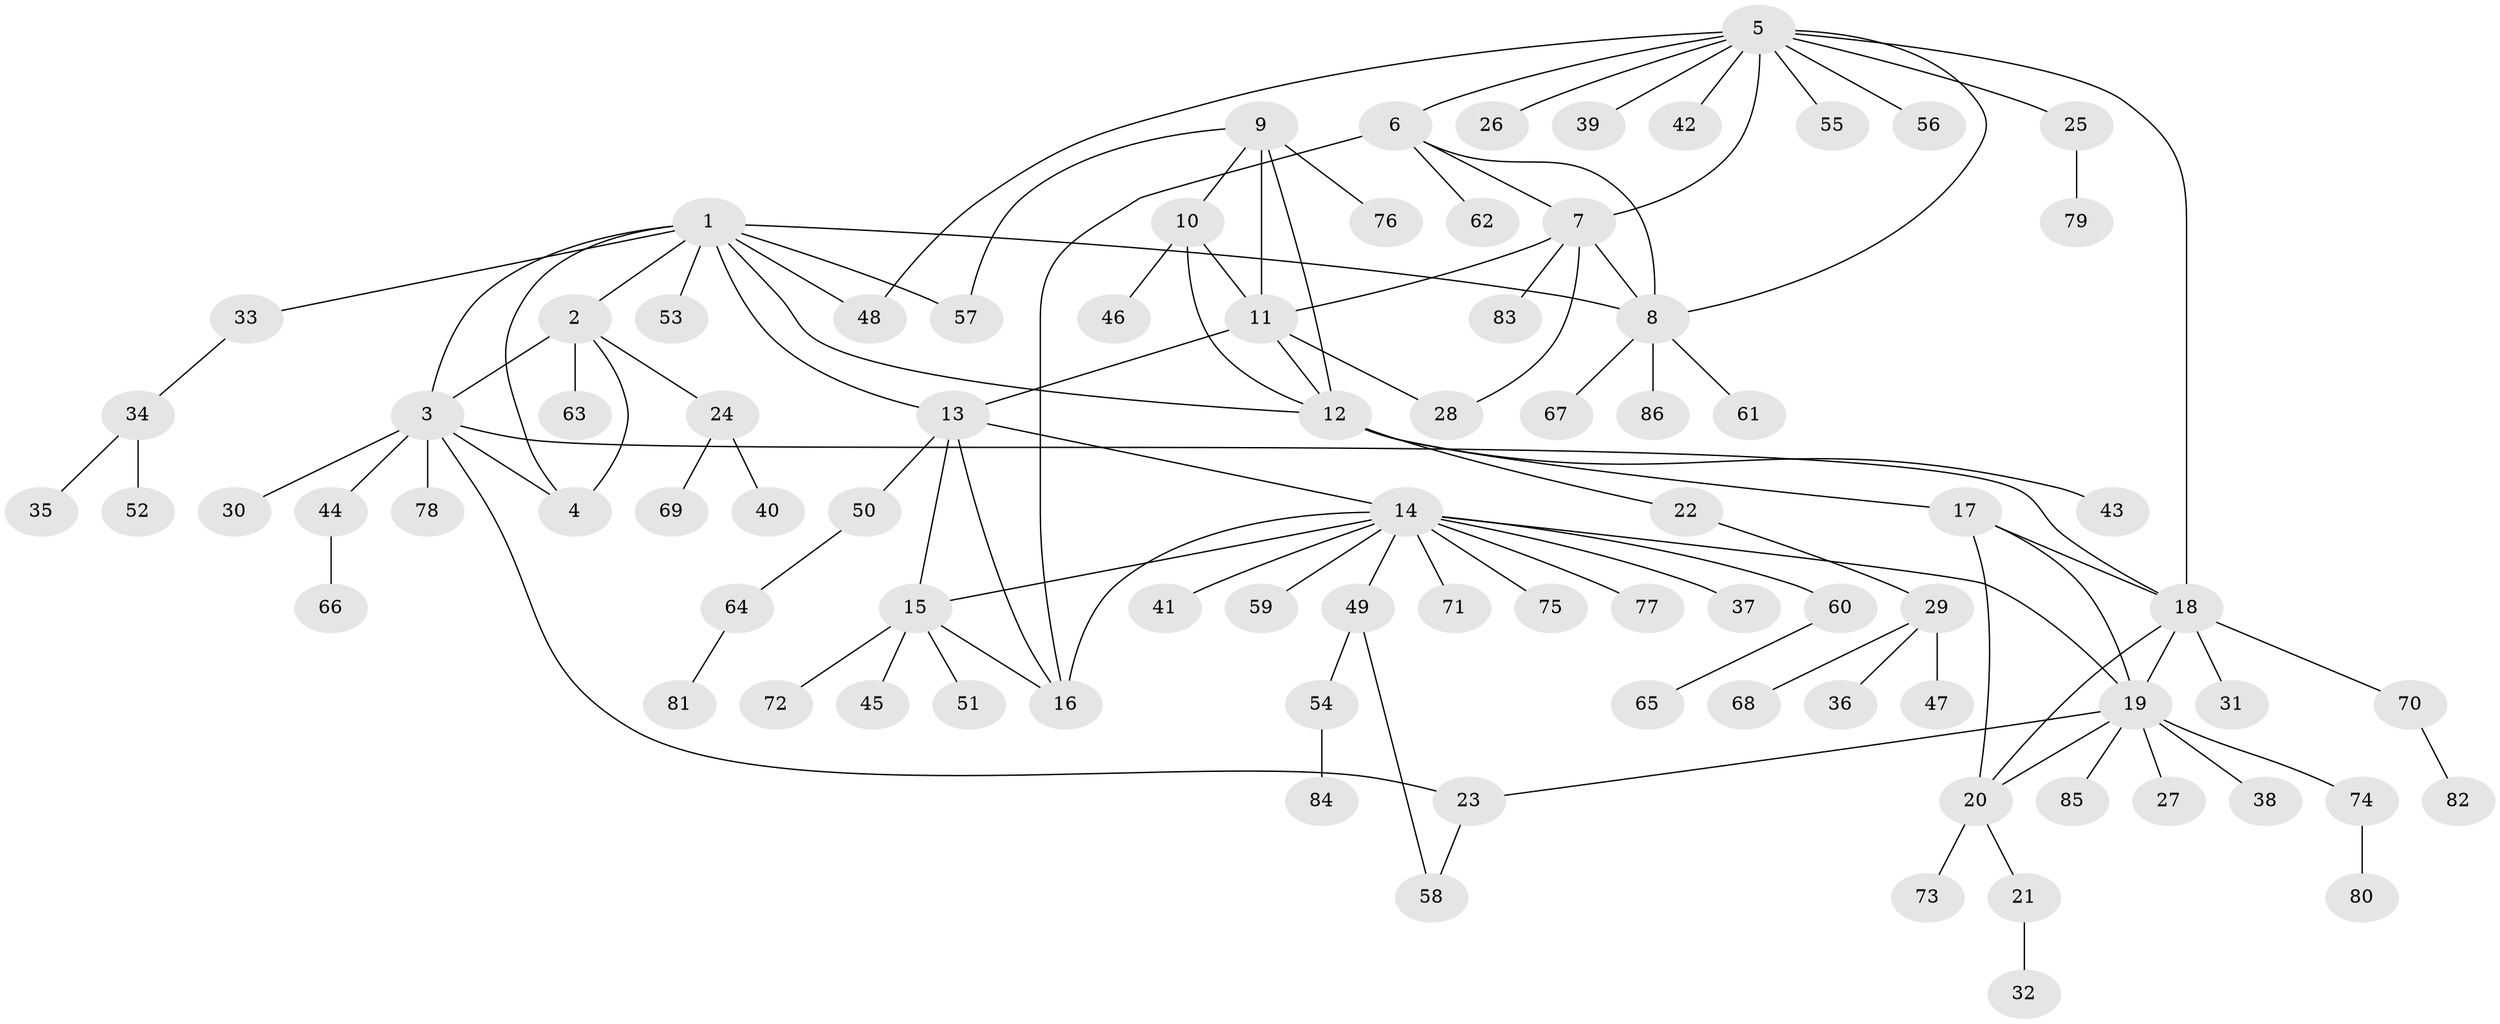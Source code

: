 // Generated by graph-tools (version 1.1) at 2025/26/03/09/25 03:26:46]
// undirected, 86 vertices, 111 edges
graph export_dot {
graph [start="1"]
  node [color=gray90,style=filled];
  1;
  2;
  3;
  4;
  5;
  6;
  7;
  8;
  9;
  10;
  11;
  12;
  13;
  14;
  15;
  16;
  17;
  18;
  19;
  20;
  21;
  22;
  23;
  24;
  25;
  26;
  27;
  28;
  29;
  30;
  31;
  32;
  33;
  34;
  35;
  36;
  37;
  38;
  39;
  40;
  41;
  42;
  43;
  44;
  45;
  46;
  47;
  48;
  49;
  50;
  51;
  52;
  53;
  54;
  55;
  56;
  57;
  58;
  59;
  60;
  61;
  62;
  63;
  64;
  65;
  66;
  67;
  68;
  69;
  70;
  71;
  72;
  73;
  74;
  75;
  76;
  77;
  78;
  79;
  80;
  81;
  82;
  83;
  84;
  85;
  86;
  1 -- 2;
  1 -- 3;
  1 -- 4;
  1 -- 8;
  1 -- 12;
  1 -- 13;
  1 -- 33;
  1 -- 48;
  1 -- 53;
  1 -- 57;
  2 -- 3;
  2 -- 4;
  2 -- 24;
  2 -- 63;
  3 -- 4;
  3 -- 18;
  3 -- 23;
  3 -- 30;
  3 -- 44;
  3 -- 78;
  5 -- 6;
  5 -- 7;
  5 -- 8;
  5 -- 18;
  5 -- 25;
  5 -- 26;
  5 -- 39;
  5 -- 42;
  5 -- 48;
  5 -- 55;
  5 -- 56;
  6 -- 7;
  6 -- 8;
  6 -- 16;
  6 -- 62;
  7 -- 8;
  7 -- 11;
  7 -- 28;
  7 -- 83;
  8 -- 61;
  8 -- 67;
  8 -- 86;
  9 -- 10;
  9 -- 11;
  9 -- 12;
  9 -- 57;
  9 -- 76;
  10 -- 11;
  10 -- 12;
  10 -- 46;
  11 -- 12;
  11 -- 13;
  11 -- 28;
  12 -- 17;
  12 -- 22;
  12 -- 43;
  13 -- 14;
  13 -- 15;
  13 -- 16;
  13 -- 50;
  14 -- 15;
  14 -- 16;
  14 -- 19;
  14 -- 37;
  14 -- 41;
  14 -- 49;
  14 -- 59;
  14 -- 60;
  14 -- 71;
  14 -- 75;
  14 -- 77;
  15 -- 16;
  15 -- 45;
  15 -- 51;
  15 -- 72;
  17 -- 18;
  17 -- 19;
  17 -- 20;
  18 -- 19;
  18 -- 20;
  18 -- 31;
  18 -- 70;
  19 -- 20;
  19 -- 23;
  19 -- 27;
  19 -- 38;
  19 -- 74;
  19 -- 85;
  20 -- 21;
  20 -- 73;
  21 -- 32;
  22 -- 29;
  23 -- 58;
  24 -- 40;
  24 -- 69;
  25 -- 79;
  29 -- 36;
  29 -- 47;
  29 -- 68;
  33 -- 34;
  34 -- 35;
  34 -- 52;
  44 -- 66;
  49 -- 54;
  49 -- 58;
  50 -- 64;
  54 -- 84;
  60 -- 65;
  64 -- 81;
  70 -- 82;
  74 -- 80;
}
